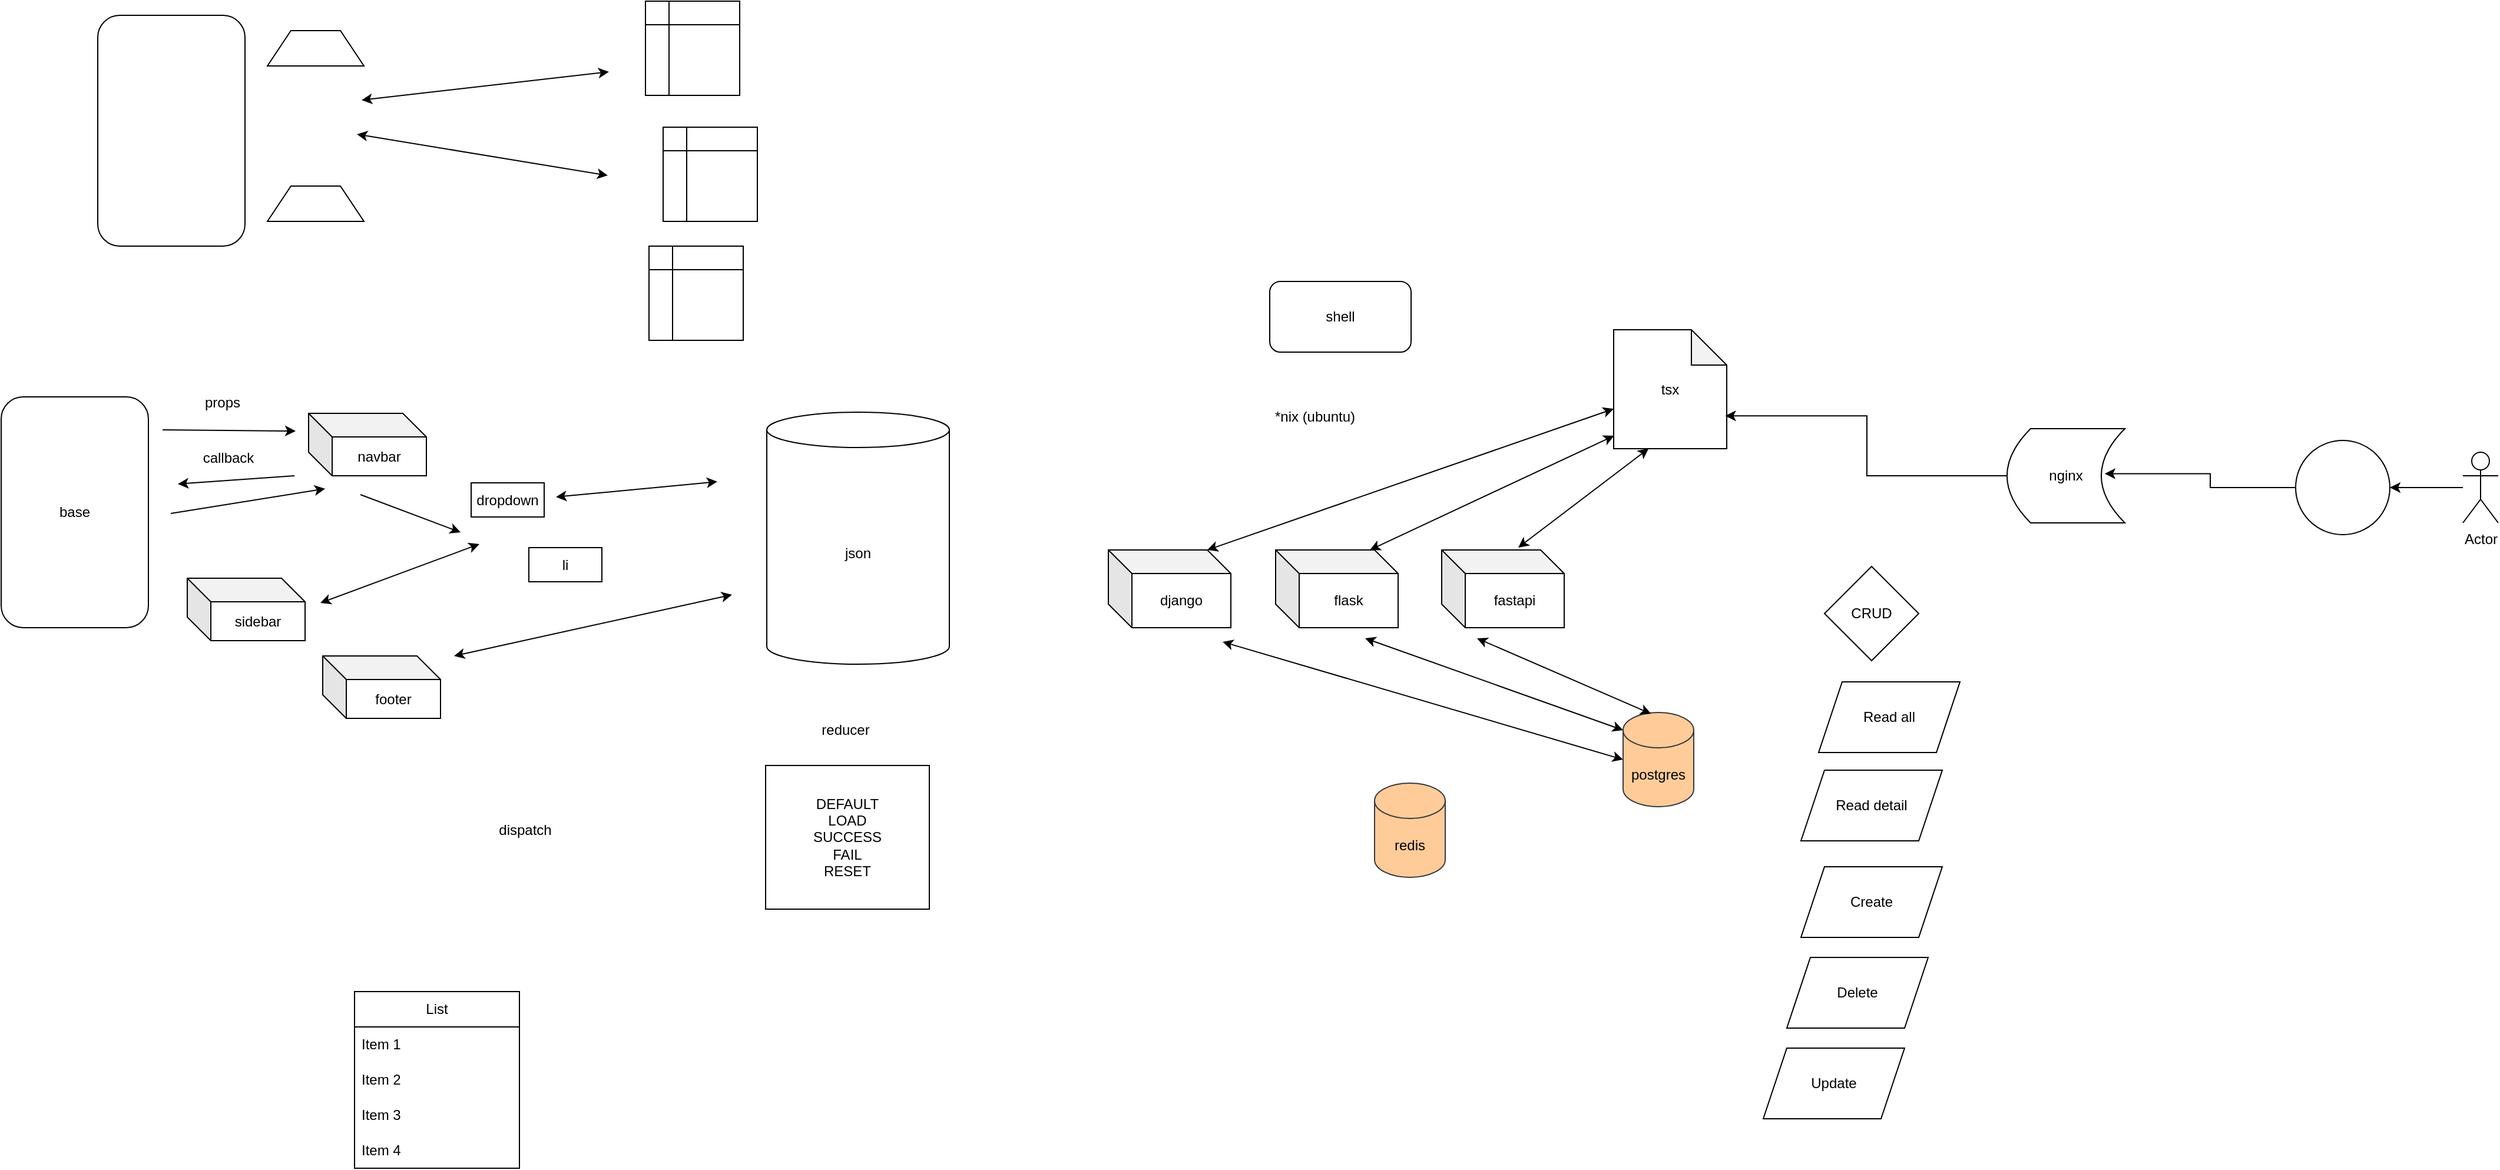 <mxfile version="20.8.10" type="device"><diagram id="zRjwbf4FxAvhqnRPvfgj" name="Страница 1"><mxGraphModel dx="2022" dy="857" grid="0" gridSize="10" guides="1" tooltips="1" connect="1" arrows="1" fold="1" page="0" pageScale="1" pageWidth="827" pageHeight="1169" math="0" shadow="0"><root><mxCell id="0"/><mxCell id="1" parent="0"/><mxCell id="_Q9f2MJKpk50iqU3-69W-2" value="*nix (ubuntu)" style="text;html=1;strokeColor=none;fillColor=none;align=center;verticalAlign=middle;whiteSpace=wrap;rounded=0;" parent="1" vertex="1"><mxGeometry x="53" y="32" width="129" height="30" as="geometry"/></mxCell><mxCell id="_Q9f2MJKpk50iqU3-69W-3" value="postgres" style="shape=cylinder3;whiteSpace=wrap;html=1;boundedLbl=1;backgroundOutline=1;size=15;fillColor=#ffcc99;strokeColor=#36393d;" parent="1" vertex="1"><mxGeometry x="379" y="298" width="60" height="80" as="geometry"/></mxCell><mxCell id="_Q9f2MJKpk50iqU3-69W-4" value="tsx" style="shape=note;whiteSpace=wrap;html=1;backgroundOutline=1;darkOpacity=0.05;" parent="1" vertex="1"><mxGeometry x="371" y="-27" width="96" height="101" as="geometry"/></mxCell><mxCell id="_Q9f2MJKpk50iqU3-69W-5" value="django" style="shape=cube;whiteSpace=wrap;html=1;boundedLbl=1;backgroundOutline=1;darkOpacity=0.05;darkOpacity2=0.1;" parent="1" vertex="1"><mxGeometry x="-58" y="160" width="104" height="66" as="geometry"/></mxCell><mxCell id="_Q9f2MJKpk50iqU3-69W-6" value="flask" style="shape=cube;whiteSpace=wrap;html=1;boundedLbl=1;backgroundOutline=1;darkOpacity=0.05;darkOpacity2=0.1;" parent="1" vertex="1"><mxGeometry x="84" y="160" width="104" height="66" as="geometry"/></mxCell><mxCell id="_Q9f2MJKpk50iqU3-69W-7" value="fastapi" style="shape=cube;whiteSpace=wrap;html=1;boundedLbl=1;backgroundOutline=1;darkOpacity=0.05;darkOpacity2=0.1;" parent="1" vertex="1"><mxGeometry x="225" y="160" width="104" height="66" as="geometry"/></mxCell><mxCell id="_Q9f2MJKpk50iqU3-69W-8" value="" style="endArrow=classic;startArrow=classic;html=1;rounded=0;exitX=0;exitY=0.5;exitDx=0;exitDy=0;exitPerimeter=0;" parent="1" source="_Q9f2MJKpk50iqU3-69W-3" edge="1"><mxGeometry width="50" height="50" relative="1" as="geometry"><mxPoint x="472" y="332.5" as="sourcePoint"/><mxPoint x="39" y="238" as="targetPoint"/></mxGeometry></mxCell><mxCell id="_Q9f2MJKpk50iqU3-69W-9" value="" style="endArrow=classic;startArrow=classic;html=1;rounded=0;exitX=0;exitY=0;exitDx=0;exitDy=15;exitPerimeter=0;" parent="1" source="_Q9f2MJKpk50iqU3-69W-3" edge="1"><mxGeometry width="50" height="50" relative="1" as="geometry"><mxPoint x="450" y="362" as="sourcePoint"/><mxPoint x="160" y="235" as="targetPoint"/></mxGeometry></mxCell><mxCell id="_Q9f2MJKpk50iqU3-69W-10" value="" style="endArrow=classic;startArrow=classic;html=1;rounded=0;exitX=0.395;exitY=0.014;exitDx=0;exitDy=0;exitPerimeter=0;" parent="1" source="_Q9f2MJKpk50iqU3-69W-3" edge="1"><mxGeometry width="50" height="50" relative="1" as="geometry"><mxPoint x="424" y="340" as="sourcePoint"/><mxPoint x="255" y="235" as="targetPoint"/></mxGeometry></mxCell><mxCell id="_Q9f2MJKpk50iqU3-69W-11" value="" style="endArrow=classic;startArrow=classic;html=1;rounded=0;entryX=0;entryY=0;entryDx=84;entryDy=0;entryPerimeter=0;" parent="1" source="_Q9f2MJKpk50iqU3-69W-4" target="_Q9f2MJKpk50iqU3-69W-5" edge="1"><mxGeometry width="50" height="50" relative="1" as="geometry"><mxPoint x="383.7" y="111.12" as="sourcePoint"/><mxPoint x="286" y="20" as="targetPoint"/></mxGeometry></mxCell><mxCell id="_Q9f2MJKpk50iqU3-69W-12" value="" style="endArrow=classic;startArrow=classic;html=1;rounded=0;entryX=0;entryY=0;entryDx=84;entryDy=0;entryPerimeter=0;exitX=0.004;exitY=0.891;exitDx=0;exitDy=0;exitPerimeter=0;" parent="1" source="_Q9f2MJKpk50iqU3-69W-4" edge="1"><mxGeometry width="50" height="50" relative="1" as="geometry"><mxPoint x="563" y="50.654" as="sourcePoint"/><mxPoint x="164" y="160" as="targetPoint"/></mxGeometry></mxCell><mxCell id="_Q9f2MJKpk50iqU3-69W-13" value="" style="endArrow=classic;startArrow=classic;html=1;rounded=0;entryX=0;entryY=0;entryDx=84;entryDy=0;entryPerimeter=0;exitX=0.309;exitY=0.999;exitDx=0;exitDy=0;exitPerimeter=0;" parent="1" source="_Q9f2MJKpk50iqU3-69W-4" edge="1"><mxGeometry width="50" height="50" relative="1" as="geometry"><mxPoint x="551.384" y="75.001" as="sourcePoint"/><mxPoint x="290" y="158.01" as="targetPoint"/></mxGeometry></mxCell><mxCell id="_Q9f2MJKpk50iqU3-69W-14" value="redis" style="shape=cylinder3;whiteSpace=wrap;html=1;boundedLbl=1;backgroundOutline=1;size=15;fillColor=#ffcc99;strokeColor=#36393d;" parent="1" vertex="1"><mxGeometry x="168" y="358" width="60" height="80" as="geometry"/></mxCell><mxCell id="_Q9f2MJKpk50iqU3-69W-16" style="edgeStyle=orthogonalEdgeStyle;rounded=0;orthogonalLoop=1;jettySize=auto;html=1;entryX=0.987;entryY=0.724;entryDx=0;entryDy=0;entryPerimeter=0;" parent="1" source="_Q9f2MJKpk50iqU3-69W-15" target="_Q9f2MJKpk50iqU3-69W-4" edge="1"><mxGeometry relative="1" as="geometry"/></mxCell><mxCell id="_Q9f2MJKpk50iqU3-69W-15" value="nginx" style="shape=dataStorage;whiteSpace=wrap;html=1;fixedSize=1;" parent="1" vertex="1"><mxGeometry x="705" y="57" width="100" height="80" as="geometry"/></mxCell><mxCell id="_Q9f2MJKpk50iqU3-69W-19" style="edgeStyle=orthogonalEdgeStyle;rounded=0;orthogonalLoop=1;jettySize=auto;html=1;entryX=1;entryY=0.5;entryDx=0;entryDy=0;" parent="1" source="_Q9f2MJKpk50iqU3-69W-17" target="_Q9f2MJKpk50iqU3-69W-18" edge="1"><mxGeometry relative="1" as="geometry"/></mxCell><mxCell id="_Q9f2MJKpk50iqU3-69W-17" value="Actor" style="shape=umlActor;verticalLabelPosition=bottom;verticalAlign=top;html=1;outlineConnect=0;" parent="1" vertex="1"><mxGeometry x="1092" y="77" width="30" height="60" as="geometry"/></mxCell><mxCell id="_Q9f2MJKpk50iqU3-69W-20" style="edgeStyle=orthogonalEdgeStyle;rounded=0;orthogonalLoop=1;jettySize=auto;html=1;entryX=0.829;entryY=0.478;entryDx=0;entryDy=0;entryPerimeter=0;" parent="1" source="_Q9f2MJKpk50iqU3-69W-18" target="_Q9f2MJKpk50iqU3-69W-15" edge="1"><mxGeometry relative="1" as="geometry"/></mxCell><mxCell id="_Q9f2MJKpk50iqU3-69W-18" value="" style="ellipse;whiteSpace=wrap;html=1;aspect=fixed;" parent="1" vertex="1"><mxGeometry x="950" y="67" width="80" height="80" as="geometry"/></mxCell><mxCell id="_Q9f2MJKpk50iqU3-69W-21" value="CRUD" style="rhombus;whiteSpace=wrap;html=1;" parent="1" vertex="1"><mxGeometry x="550" y="174" width="80" height="80" as="geometry"/></mxCell><mxCell id="_Q9f2MJKpk50iqU3-69W-22" value="Read all" style="shape=parallelogram;perimeter=parallelogramPerimeter;whiteSpace=wrap;html=1;fixedSize=1;" parent="1" vertex="1"><mxGeometry x="545" y="272" width="120" height="60" as="geometry"/></mxCell><mxCell id="_Q9f2MJKpk50iqU3-69W-23" value="Read detail" style="shape=parallelogram;perimeter=parallelogramPerimeter;whiteSpace=wrap;html=1;fixedSize=1;" parent="1" vertex="1"><mxGeometry x="530" y="347" width="120" height="60" as="geometry"/></mxCell><mxCell id="_Q9f2MJKpk50iqU3-69W-24" value="Create" style="shape=parallelogram;perimeter=parallelogramPerimeter;whiteSpace=wrap;html=1;fixedSize=1;" parent="1" vertex="1"><mxGeometry x="530" y="429" width="120" height="60" as="geometry"/></mxCell><mxCell id="_Q9f2MJKpk50iqU3-69W-25" value="Delete" style="shape=parallelogram;perimeter=parallelogramPerimeter;whiteSpace=wrap;html=1;fixedSize=1;" parent="1" vertex="1"><mxGeometry x="518" y="506" width="120" height="60" as="geometry"/></mxCell><mxCell id="_Q9f2MJKpk50iqU3-69W-26" value="Update" style="shape=parallelogram;perimeter=parallelogramPerimeter;whiteSpace=wrap;html=1;fixedSize=1;" parent="1" vertex="1"><mxGeometry x="498" y="583" width="120" height="60" as="geometry"/></mxCell><mxCell id="_Q9f2MJKpk50iqU3-69W-27" value="shell" style="rounded=1;whiteSpace=wrap;html=1;" parent="1" vertex="1"><mxGeometry x="79" y="-68" width="120" height="60" as="geometry"/></mxCell><mxCell id="_Q9f2MJKpk50iqU3-69W-28" value="" style="shape=internalStorage;whiteSpace=wrap;html=1;backgroundOutline=1;" parent="1" vertex="1"><mxGeometry x="-451" y="-306" width="80" height="80" as="geometry"/></mxCell><mxCell id="_Q9f2MJKpk50iqU3-69W-29" value="" style="shape=internalStorage;whiteSpace=wrap;html=1;backgroundOutline=1;" parent="1" vertex="1"><mxGeometry x="-436" y="-199" width="80" height="80" as="geometry"/></mxCell><mxCell id="_Q9f2MJKpk50iqU3-69W-30" value="" style="shape=internalStorage;whiteSpace=wrap;html=1;backgroundOutline=1;" parent="1" vertex="1"><mxGeometry x="-448" y="-98" width="80" height="80" as="geometry"/></mxCell><mxCell id="_Q9f2MJKpk50iqU3-69W-31" value="" style="shape=trapezoid;perimeter=trapezoidPerimeter;whiteSpace=wrap;html=1;fixedSize=1;" parent="1" vertex="1"><mxGeometry x="-772" y="-281" width="82" height="30" as="geometry"/></mxCell><mxCell id="_Q9f2MJKpk50iqU3-69W-32" value="" style="shape=trapezoid;perimeter=trapezoidPerimeter;whiteSpace=wrap;html=1;fixedSize=1;" parent="1" vertex="1"><mxGeometry x="-772" y="-149" width="82" height="30" as="geometry"/></mxCell><mxCell id="_Q9f2MJKpk50iqU3-69W-37" value="" style="endArrow=classic;startArrow=classic;html=1;rounded=0;" parent="1" edge="1"><mxGeometry width="50" height="50" relative="1" as="geometry"><mxPoint x="-692" y="-222" as="sourcePoint"/><mxPoint x="-482" y="-246" as="targetPoint"/></mxGeometry></mxCell><mxCell id="_Q9f2MJKpk50iqU3-69W-38" value="" style="endArrow=classic;startArrow=classic;html=1;rounded=0;" parent="1" edge="1"><mxGeometry width="50" height="50" relative="1" as="geometry"><mxPoint x="-696" y="-193" as="sourcePoint"/><mxPoint x="-483" y="-158" as="targetPoint"/></mxGeometry></mxCell><mxCell id="_Q9f2MJKpk50iqU3-69W-39" value="" style="rounded=1;whiteSpace=wrap;html=1;" parent="1" vertex="1"><mxGeometry x="-916" y="-294" width="125" height="196" as="geometry"/></mxCell><mxCell id="_Q9f2MJKpk50iqU3-69W-40" value="navbar" style="shape=cube;whiteSpace=wrap;html=1;boundedLbl=1;backgroundOutline=1;darkOpacity=0.05;darkOpacity2=0.1;" parent="1" vertex="1"><mxGeometry x="-737" y="44" width="100" height="53" as="geometry"/></mxCell><mxCell id="_Q9f2MJKpk50iqU3-69W-41" value="base" style="rounded=1;whiteSpace=wrap;html=1;" parent="1" vertex="1"><mxGeometry x="-998" y="30" width="125" height="196" as="geometry"/></mxCell><mxCell id="_Q9f2MJKpk50iqU3-69W-42" value="footer" style="shape=cube;whiteSpace=wrap;html=1;boundedLbl=1;backgroundOutline=1;darkOpacity=0.05;darkOpacity2=0.1;" parent="1" vertex="1"><mxGeometry x="-725" y="250" width="100" height="53" as="geometry"/></mxCell><mxCell id="_Q9f2MJKpk50iqU3-69W-43" value="sidebar" style="shape=cube;whiteSpace=wrap;html=1;boundedLbl=1;backgroundOutline=1;darkOpacity=0.05;darkOpacity2=0.1;" parent="1" vertex="1"><mxGeometry x="-840" y="184" width="100" height="53" as="geometry"/></mxCell><mxCell id="_Q9f2MJKpk50iqU3-69W-44" value="" style="endArrow=classic;html=1;rounded=0;" parent="1" edge="1"><mxGeometry width="50" height="50" relative="1" as="geometry"><mxPoint x="-861" y="58" as="sourcePoint"/><mxPoint x="-748" y="59" as="targetPoint"/></mxGeometry></mxCell><mxCell id="_Q9f2MJKpk50iqU3-69W-45" value="props" style="text;html=1;strokeColor=none;fillColor=none;align=center;verticalAlign=middle;whiteSpace=wrap;rounded=0;" parent="1" vertex="1"><mxGeometry x="-840" y="20" width="60" height="30" as="geometry"/></mxCell><mxCell id="_Q9f2MJKpk50iqU3-69W-46" value="" style="endArrow=classic;html=1;rounded=0;" parent="1" edge="1"><mxGeometry width="50" height="50" relative="1" as="geometry"><mxPoint x="-749" y="97" as="sourcePoint"/><mxPoint x="-848" y="104" as="targetPoint"/></mxGeometry></mxCell><mxCell id="_Q9f2MJKpk50iqU3-69W-47" value="callback" style="text;html=1;strokeColor=none;fillColor=none;align=center;verticalAlign=middle;whiteSpace=wrap;rounded=0;" parent="1" vertex="1"><mxGeometry x="-835" y="67" width="60" height="30" as="geometry"/></mxCell><mxCell id="_Q9f2MJKpk50iqU3-69W-48" value="dropdown" style="rounded=0;whiteSpace=wrap;html=1;" parent="1" vertex="1"><mxGeometry x="-599" y="103" width="62" height="29" as="geometry"/></mxCell><mxCell id="_Q9f2MJKpk50iqU3-69W-49" value="" style="endArrow=classic;html=1;rounded=0;" parent="1" edge="1"><mxGeometry width="50" height="50" relative="1" as="geometry"><mxPoint x="-854" y="129" as="sourcePoint"/><mxPoint x="-723" y="108" as="targetPoint"/></mxGeometry></mxCell><mxCell id="_Q9f2MJKpk50iqU3-69W-50" value="" style="endArrow=classic;html=1;rounded=0;" parent="1" edge="1"><mxGeometry width="50" height="50" relative="1" as="geometry"><mxPoint x="-693" y="113" as="sourcePoint"/><mxPoint x="-608" y="145" as="targetPoint"/></mxGeometry></mxCell><mxCell id="_Q9f2MJKpk50iqU3-69W-51" value="li" style="rounded=0;whiteSpace=wrap;html=1;" parent="1" vertex="1"><mxGeometry x="-550" y="158" width="62" height="29" as="geometry"/></mxCell><mxCell id="_Q9f2MJKpk50iqU3-69W-53" value="" style="endArrow=classic;startArrow=classic;html=1;rounded=0;" parent="1" edge="1"><mxGeometry width="50" height="50" relative="1" as="geometry"><mxPoint x="-727" y="205" as="sourcePoint"/><mxPoint x="-592" y="155" as="targetPoint"/></mxGeometry></mxCell><mxCell id="_Q9f2MJKpk50iqU3-69W-54" value="json" style="shape=cylinder3;whiteSpace=wrap;html=1;boundedLbl=1;backgroundOutline=1;size=15;" parent="1" vertex="1"><mxGeometry x="-348" y="43" width="155" height="214" as="geometry"/></mxCell><mxCell id="_Q9f2MJKpk50iqU3-69W-55" value="" style="endArrow=classic;startArrow=classic;html=1;rounded=0;" parent="1" edge="1"><mxGeometry width="50" height="50" relative="1" as="geometry"><mxPoint x="-527" y="115" as="sourcePoint"/><mxPoint x="-390" y="102" as="targetPoint"/></mxGeometry></mxCell><mxCell id="_Q9f2MJKpk50iqU3-69W-56" value="" style="endArrow=classic;startArrow=classic;html=1;rounded=0;" parent="1" edge="1"><mxGeometry width="50" height="50" relative="1" as="geometry"><mxPoint x="-613.5" y="250" as="sourcePoint"/><mxPoint x="-377.5" y="198" as="targetPoint"/></mxGeometry></mxCell><mxCell id="_Q9f2MJKpk50iqU3-69W-57" value="DEFAULT&lt;br&gt;LOAD&lt;br&gt;SUCCESS&lt;br&gt;FAIL&lt;br&gt;RESET" style="rounded=0;whiteSpace=wrap;html=1;" parent="1" vertex="1"><mxGeometry x="-349" y="343" width="139" height="122" as="geometry"/></mxCell><mxCell id="_Q9f2MJKpk50iqU3-69W-58" value="reducer" style="text;html=1;strokeColor=none;fillColor=none;align=center;verticalAlign=middle;whiteSpace=wrap;rounded=0;" parent="1" vertex="1"><mxGeometry x="-311" y="298" width="60" height="30" as="geometry"/></mxCell><mxCell id="DaOdyNTTxJi4PtFp-xGM-1" value="dispatch" style="text;html=1;strokeColor=none;fillColor=none;align=center;verticalAlign=middle;whiteSpace=wrap;rounded=0;" parent="1" vertex="1"><mxGeometry x="-583" y="383" width="60" height="30" as="geometry"/></mxCell><mxCell id="DaOdyNTTxJi4PtFp-xGM-2" value="List" style="swimlane;fontStyle=0;childLayout=stackLayout;horizontal=1;startSize=30;horizontalStack=0;resizeParent=1;resizeParentMax=0;resizeLast=0;collapsible=1;marginBottom=0;whiteSpace=wrap;html=1;" parent="1" vertex="1"><mxGeometry x="-698" y="535" width="140" height="150" as="geometry"/></mxCell><mxCell id="DaOdyNTTxJi4PtFp-xGM-6" value="Item 1" style="text;strokeColor=none;fillColor=none;align=left;verticalAlign=middle;spacingLeft=4;spacingRight=4;overflow=hidden;points=[[0,0.5],[1,0.5]];portConstraint=eastwest;rotatable=0;whiteSpace=wrap;html=1;" parent="DaOdyNTTxJi4PtFp-xGM-2" vertex="1"><mxGeometry y="30" width="140" height="30" as="geometry"/></mxCell><mxCell id="DaOdyNTTxJi4PtFp-xGM-3" value="Item 2" style="text;strokeColor=none;fillColor=none;align=left;verticalAlign=middle;spacingLeft=4;spacingRight=4;overflow=hidden;points=[[0,0.5],[1,0.5]];portConstraint=eastwest;rotatable=0;whiteSpace=wrap;html=1;" parent="DaOdyNTTxJi4PtFp-xGM-2" vertex="1"><mxGeometry y="60" width="140" height="30" as="geometry"/></mxCell><mxCell id="DaOdyNTTxJi4PtFp-xGM-4" value="Item 3" style="text;strokeColor=none;fillColor=none;align=left;verticalAlign=middle;spacingLeft=4;spacingRight=4;overflow=hidden;points=[[0,0.5],[1,0.5]];portConstraint=eastwest;rotatable=0;whiteSpace=wrap;html=1;" parent="DaOdyNTTxJi4PtFp-xGM-2" vertex="1"><mxGeometry y="90" width="140" height="30" as="geometry"/></mxCell><mxCell id="DaOdyNTTxJi4PtFp-xGM-5" value="Item 4" style="text;strokeColor=none;fillColor=none;align=left;verticalAlign=middle;spacingLeft=4;spacingRight=4;overflow=hidden;points=[[0,0.5],[1,0.5]];portConstraint=eastwest;rotatable=0;whiteSpace=wrap;html=1;" parent="DaOdyNTTxJi4PtFp-xGM-2" vertex="1"><mxGeometry y="120" width="140" height="30" as="geometry"/></mxCell></root></mxGraphModel></diagram></mxfile>